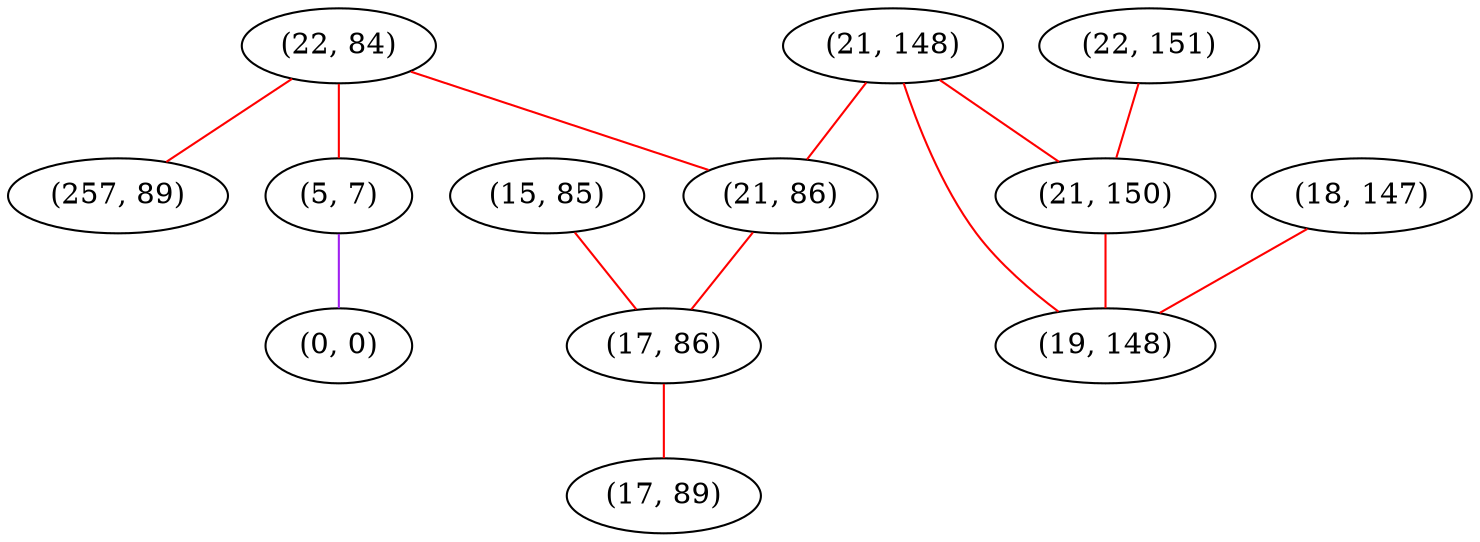 graph "" {
"(22, 84)";
"(21, 148)";
"(15, 85)";
"(22, 151)";
"(257, 89)";
"(21, 86)";
"(5, 7)";
"(21, 150)";
"(0, 0)";
"(17, 86)";
"(17, 89)";
"(18, 147)";
"(19, 148)";
"(22, 84)" -- "(21, 86)"  [color=red, key=0, weight=1];
"(22, 84)" -- "(5, 7)"  [color=red, key=0, weight=1];
"(22, 84)" -- "(257, 89)"  [color=red, key=0, weight=1];
"(21, 148)" -- "(21, 86)"  [color=red, key=0, weight=1];
"(21, 148)" -- "(21, 150)"  [color=red, key=0, weight=1];
"(21, 148)" -- "(19, 148)"  [color=red, key=0, weight=1];
"(15, 85)" -- "(17, 86)"  [color=red, key=0, weight=1];
"(22, 151)" -- "(21, 150)"  [color=red, key=0, weight=1];
"(21, 86)" -- "(17, 86)"  [color=red, key=0, weight=1];
"(5, 7)" -- "(0, 0)"  [color=purple, key=0, weight=4];
"(21, 150)" -- "(19, 148)"  [color=red, key=0, weight=1];
"(17, 86)" -- "(17, 89)"  [color=red, key=0, weight=1];
"(18, 147)" -- "(19, 148)"  [color=red, key=0, weight=1];
}

